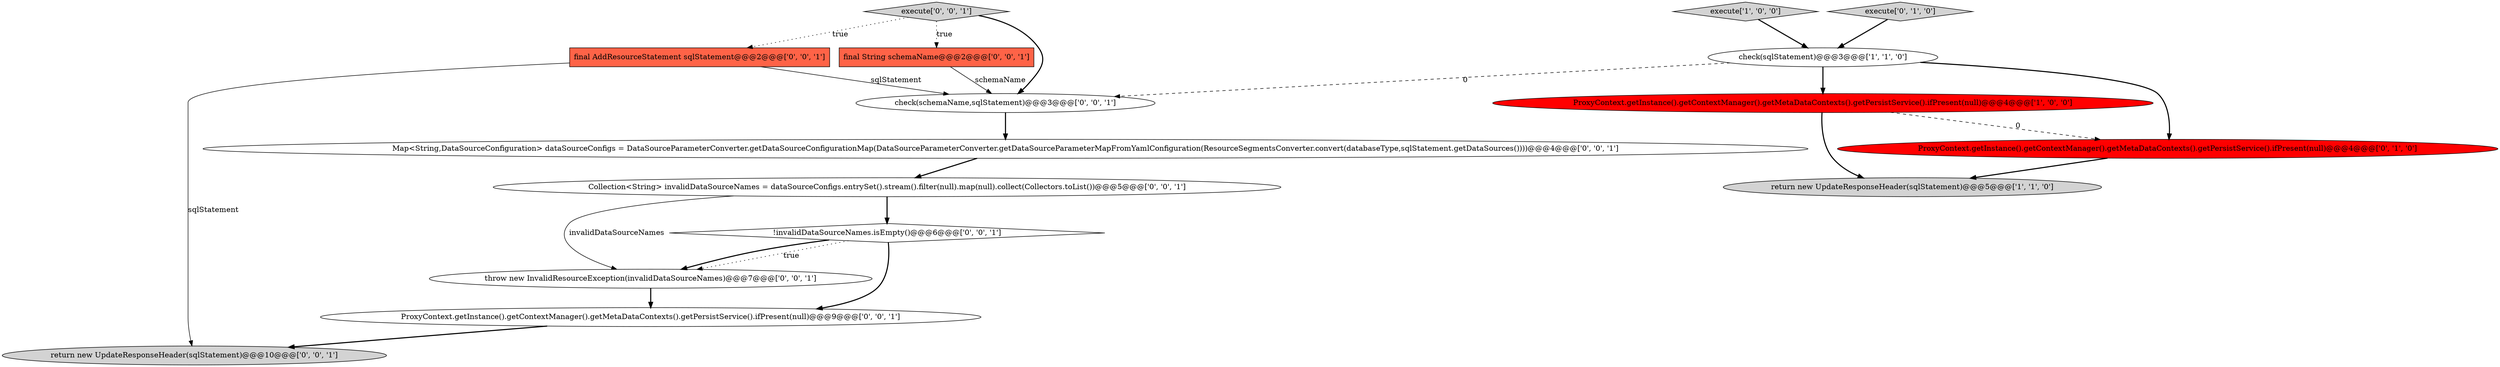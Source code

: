 digraph {
9 [style = filled, label = "Map<String,DataSourceConfiguration> dataSourceConfigs = DataSourceParameterConverter.getDataSourceConfigurationMap(DataSourceParameterConverter.getDataSourceParameterMapFromYamlConfiguration(ResourceSegmentsConverter.convert(databaseType,sqlStatement.getDataSources())))@@@4@@@['0', '0', '1']", fillcolor = white, shape = ellipse image = "AAA0AAABBB3BBB"];
13 [style = filled, label = "Collection<String> invalidDataSourceNames = dataSourceConfigs.entrySet().stream().filter(null).map(null).collect(Collectors.toList())@@@5@@@['0', '0', '1']", fillcolor = white, shape = ellipse image = "AAA0AAABBB3BBB"];
14 [style = filled, label = "check(schemaName,sqlStatement)@@@3@@@['0', '0', '1']", fillcolor = white, shape = ellipse image = "AAA0AAABBB3BBB"];
3 [style = filled, label = "execute['1', '0', '0']", fillcolor = lightgray, shape = diamond image = "AAA0AAABBB1BBB"];
8 [style = filled, label = "throw new InvalidResourceException(invalidDataSourceNames)@@@7@@@['0', '0', '1']", fillcolor = white, shape = ellipse image = "AAA0AAABBB3BBB"];
10 [style = filled, label = "!invalidDataSourceNames.isEmpty()@@@6@@@['0', '0', '1']", fillcolor = white, shape = diamond image = "AAA0AAABBB3BBB"];
12 [style = filled, label = "ProxyContext.getInstance().getContextManager().getMetaDataContexts().getPersistService().ifPresent(null)@@@9@@@['0', '0', '1']", fillcolor = white, shape = ellipse image = "AAA0AAABBB3BBB"];
5 [style = filled, label = "ProxyContext.getInstance().getContextManager().getMetaDataContexts().getPersistService().ifPresent(null)@@@4@@@['0', '1', '0']", fillcolor = red, shape = ellipse image = "AAA1AAABBB2BBB"];
1 [style = filled, label = "return new UpdateResponseHeader(sqlStatement)@@@5@@@['1', '1', '0']", fillcolor = lightgray, shape = ellipse image = "AAA0AAABBB1BBB"];
7 [style = filled, label = "final AddResourceStatement sqlStatement@@@2@@@['0', '0', '1']", fillcolor = tomato, shape = box image = "AAA0AAABBB3BBB"];
0 [style = filled, label = "ProxyContext.getInstance().getContextManager().getMetaDataContexts().getPersistService().ifPresent(null)@@@4@@@['1', '0', '0']", fillcolor = red, shape = ellipse image = "AAA1AAABBB1BBB"];
6 [style = filled, label = "final String schemaName@@@2@@@['0', '0', '1']", fillcolor = tomato, shape = box image = "AAA0AAABBB3BBB"];
11 [style = filled, label = "return new UpdateResponseHeader(sqlStatement)@@@10@@@['0', '0', '1']", fillcolor = lightgray, shape = ellipse image = "AAA0AAABBB3BBB"];
2 [style = filled, label = "check(sqlStatement)@@@3@@@['1', '1', '0']", fillcolor = white, shape = ellipse image = "AAA0AAABBB1BBB"];
15 [style = filled, label = "execute['0', '0', '1']", fillcolor = lightgray, shape = diamond image = "AAA0AAABBB3BBB"];
4 [style = filled, label = "execute['0', '1', '0']", fillcolor = lightgray, shape = diamond image = "AAA0AAABBB2BBB"];
13->10 [style = bold, label=""];
10->8 [style = dotted, label="true"];
15->14 [style = bold, label=""];
0->5 [style = dashed, label="0"];
6->14 [style = solid, label="schemaName"];
12->11 [style = bold, label=""];
7->11 [style = solid, label="sqlStatement"];
4->2 [style = bold, label=""];
15->7 [style = dotted, label="true"];
13->8 [style = solid, label="invalidDataSourceNames"];
5->1 [style = bold, label=""];
2->0 [style = bold, label=""];
7->14 [style = solid, label="sqlStatement"];
2->14 [style = dashed, label="0"];
3->2 [style = bold, label=""];
10->8 [style = bold, label=""];
10->12 [style = bold, label=""];
0->1 [style = bold, label=""];
15->6 [style = dotted, label="true"];
14->9 [style = bold, label=""];
8->12 [style = bold, label=""];
2->5 [style = bold, label=""];
9->13 [style = bold, label=""];
}
